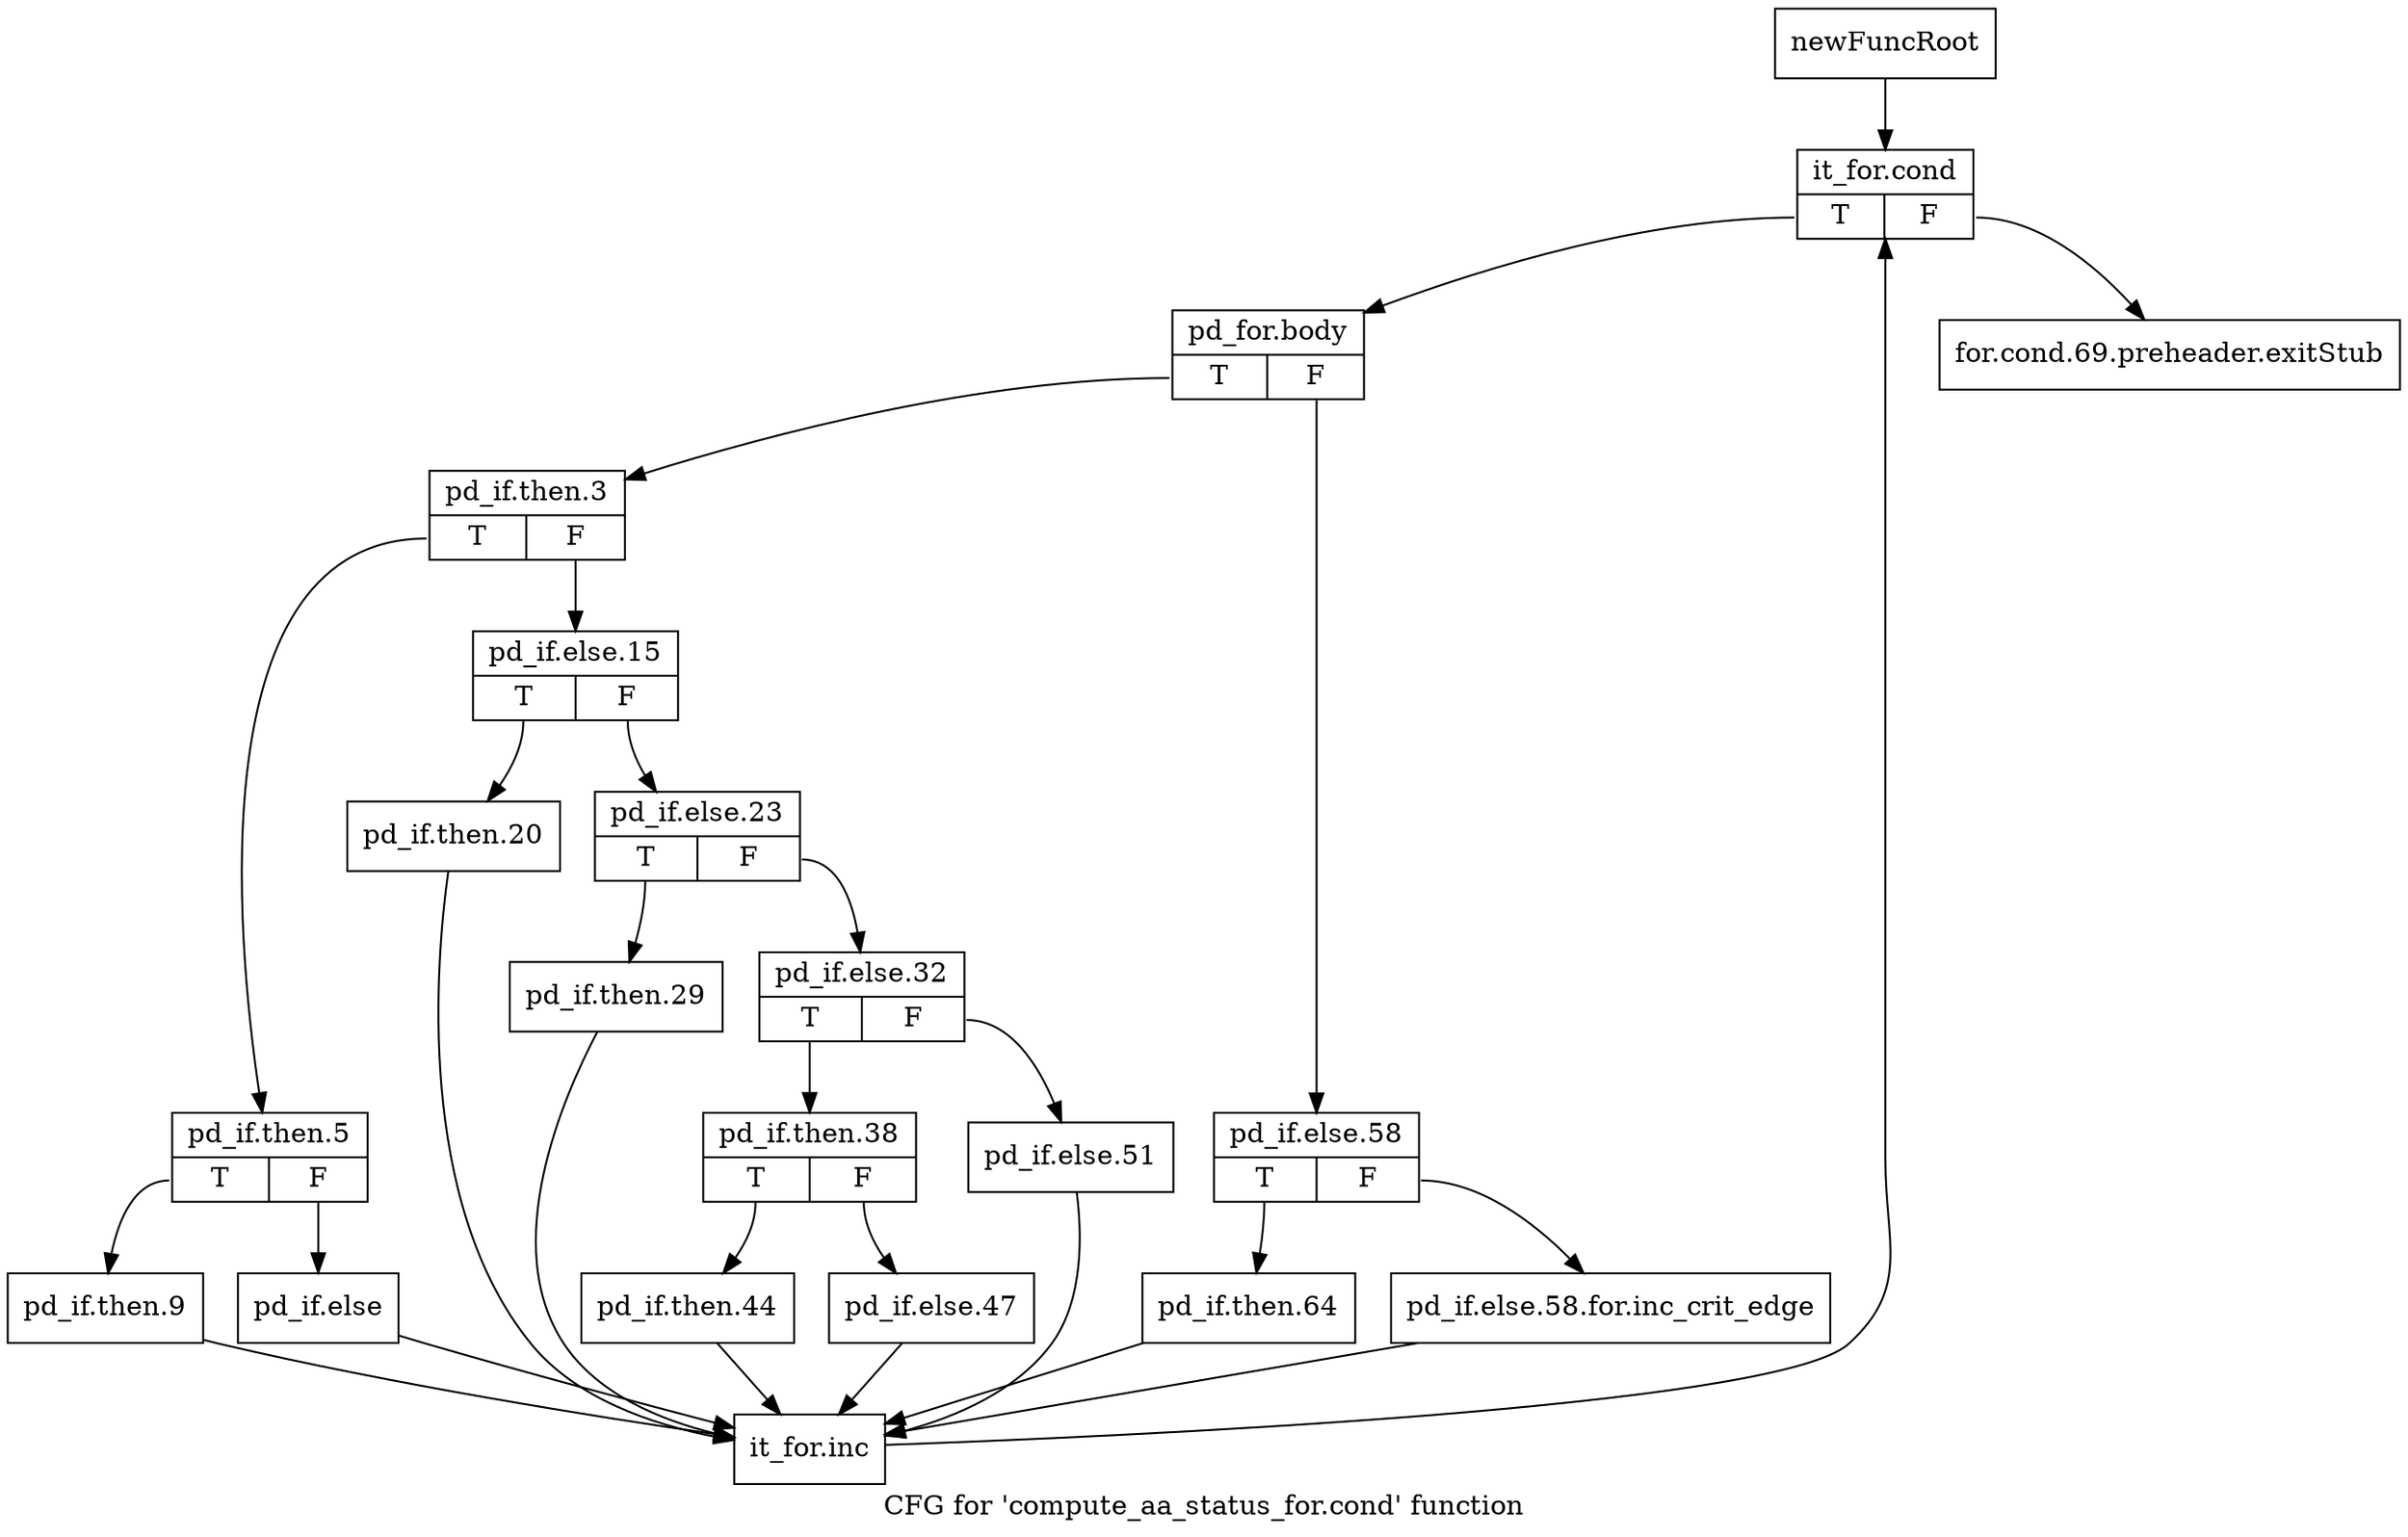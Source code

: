 digraph "CFG for 'compute_aa_status_for.cond' function" {
	label="CFG for 'compute_aa_status_for.cond' function";

	Node0x3e9a160 [shape=record,label="{newFuncRoot}"];
	Node0x3e9a160 -> Node0x3e9a200;
	Node0x3e9a1b0 [shape=record,label="{for.cond.69.preheader.exitStub}"];
	Node0x3e9a200 [shape=record,label="{it_for.cond|{<s0>T|<s1>F}}"];
	Node0x3e9a200:s0 -> Node0x3e9a250;
	Node0x3e9a200:s1 -> Node0x3e9a1b0;
	Node0x3e9a250 [shape=record,label="{pd_for.body|{<s0>T|<s1>F}}"];
	Node0x3e9a250:s0 -> Node0x3e9ac70;
	Node0x3e9a250:s1 -> Node0x3e9ab80;
	Node0x3e9ab80 [shape=record,label="{pd_if.else.58|{<s0>T|<s1>F}}"];
	Node0x3e9ab80:s0 -> Node0x3e9ac20;
	Node0x3e9ab80:s1 -> Node0x3e9abd0;
	Node0x3e9abd0 [shape=record,label="{pd_if.else.58.for.inc_crit_edge}"];
	Node0x3e9abd0 -> Node0x3e9b080;
	Node0x3e9ac20 [shape=record,label="{pd_if.then.64}"];
	Node0x3e9ac20 -> Node0x3e9b080;
	Node0x3e9ac70 [shape=record,label="{pd_if.then.3|{<s0>T|<s1>F}}"];
	Node0x3e9ac70:s0 -> Node0x3e9af90;
	Node0x3e9ac70:s1 -> Node0x3e9acc0;
	Node0x3e9acc0 [shape=record,label="{pd_if.else.15|{<s0>T|<s1>F}}"];
	Node0x3e9acc0:s0 -> Node0x3e9af40;
	Node0x3e9acc0:s1 -> Node0x3e9ad10;
	Node0x3e9ad10 [shape=record,label="{pd_if.else.23|{<s0>T|<s1>F}}"];
	Node0x3e9ad10:s0 -> Node0x3e9aef0;
	Node0x3e9ad10:s1 -> Node0x3e9ad60;
	Node0x3e9ad60 [shape=record,label="{pd_if.else.32|{<s0>T|<s1>F}}"];
	Node0x3e9ad60:s0 -> Node0x3e9ae00;
	Node0x3e9ad60:s1 -> Node0x3e9adb0;
	Node0x3e9adb0 [shape=record,label="{pd_if.else.51}"];
	Node0x3e9adb0 -> Node0x3e9b080;
	Node0x3e9ae00 [shape=record,label="{pd_if.then.38|{<s0>T|<s1>F}}"];
	Node0x3e9ae00:s0 -> Node0x3e9aea0;
	Node0x3e9ae00:s1 -> Node0x3e9ae50;
	Node0x3e9ae50 [shape=record,label="{pd_if.else.47}"];
	Node0x3e9ae50 -> Node0x3e9b080;
	Node0x3e9aea0 [shape=record,label="{pd_if.then.44}"];
	Node0x3e9aea0 -> Node0x3e9b080;
	Node0x3e9aef0 [shape=record,label="{pd_if.then.29}"];
	Node0x3e9aef0 -> Node0x3e9b080;
	Node0x3e9af40 [shape=record,label="{pd_if.then.20}"];
	Node0x3e9af40 -> Node0x3e9b080;
	Node0x3e9af90 [shape=record,label="{pd_if.then.5|{<s0>T|<s1>F}}"];
	Node0x3e9af90:s0 -> Node0x3e9b030;
	Node0x3e9af90:s1 -> Node0x3e9afe0;
	Node0x3e9afe0 [shape=record,label="{pd_if.else}"];
	Node0x3e9afe0 -> Node0x3e9b080;
	Node0x3e9b030 [shape=record,label="{pd_if.then.9}"];
	Node0x3e9b030 -> Node0x3e9b080;
	Node0x3e9b080 [shape=record,label="{it_for.inc}"];
	Node0x3e9b080 -> Node0x3e9a200;
}
